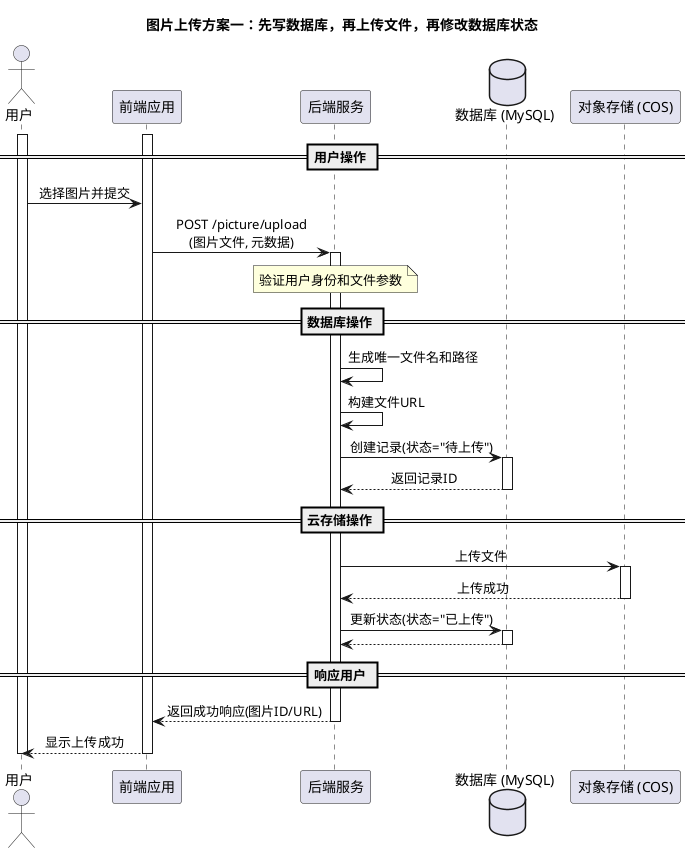 @startuml
title 图片上传方案一：先写数据库，再上传文件，再修改数据库状态

actor "用户" as User
participant "前端应用" as Frontend
participant "后端服务" as Backend
database "数据库 (MySQL)" as DB
participant "对象存储 (COS)" as Cloud

skinparam sequenceMessageAlign center

activate Frontend
activate User

== 用户操作 ==
User -> Frontend : 选择图片并提交
Frontend -> Backend ++ : POST /picture/upload\n(图片文件, 元数据)
note over Backend : 验证用户身份和文件参数

== 数据库操作 ==
Backend -> Backend : 生成唯一文件名和路径
Backend -> Backend : 构建文件URL
Backend -> DB ++ : 创建记录(状态="待上传")
DB --> Backend -- : 返回记录ID

== 云存储操作 ==
Backend -> Cloud ++ : 上传文件
Cloud --> Backend -- : 上传成功
Backend -> DB ++ : 更新状态(状态="已上传")
DB --> Backend --

== 响应用户 ==
Backend --> Frontend -- : 返回成功响应(图片ID/URL)
Frontend --> User : 显示上传成功

deactivate User
deactivate Frontend

@enduml